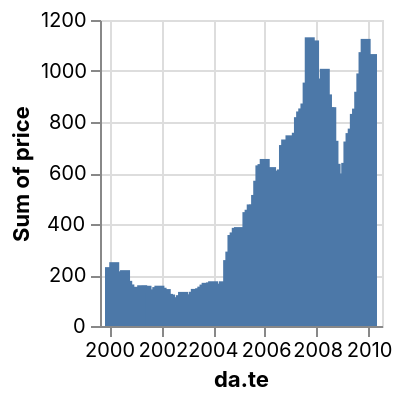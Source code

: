 {
  "$schema": "https://vega.github.io/schema/vega/v5.json",
  "autosize": {"type": "fit", "contains": "padding"},
  "background": "white",
  "padding": 5,
  "style": "cell",
  "data": [
    {"name": "interval_intervalselection_0_store"},
    {"name": "click_pointselection_0_store"},
    {
      "name": "df",
      "values": [
        {"symbol": "MSFT", "da.te": "Jan 1 2000", "price": 39.81},
        {"symbol": "MSFT", "da.te": "Feb 1 2000", "price": 36.35},
        {"symbol": "MSFT", "da.te": "Mar 1 2000", "price": 43.22},
        {"symbol": "MSFT", "da.te": "Apr 1 2000", "price": 28.37},
        {"symbol": "MSFT", "da.te": "May 1 2000", "price": 25.45},
        {"symbol": "MSFT", "da.te": "Jun 1 2000", "price": 32.54},
        {"symbol": "MSFT", "da.te": "Jul 1 2000", "price": 28.4},
        {"symbol": "MSFT", "da.te": "Aug 1 2000", "price": 28.4},
        {"symbol": "MSFT", "da.te": "Sep 1 2000", "price": 24.53},
        {"symbol": "MSFT", "da.te": "Oct 1 2000", "price": 28.02},
        {"symbol": "MSFT", "da.te": "Nov 1 2000", "price": 23.34},
        {"symbol": "MSFT", "da.te": "Dec 1 2000", "price": 17.65},
        {"symbol": "MSFT", "da.te": "Jan 1 2001", "price": 24.84},
        {"symbol": "MSFT", "da.te": "Feb 1 2001", "price": 24},
        {"symbol": "MSFT", "da.te": "Mar 1 2001", "price": 22.25},
        {"symbol": "MSFT", "da.te": "Apr 1 2001", "price": 27.56},
        {"symbol": "MSFT", "da.te": "May 1 2001", "price": 28.14},
        {"symbol": "MSFT", "da.te": "Jun 1 2001", "price": 29.7},
        {"symbol": "MSFT", "da.te": "Jul 1 2001", "price": 26.93},
        {"symbol": "MSFT", "da.te": "Aug 1 2001", "price": 23.21},
        {"symbol": "MSFT", "da.te": "Sep 1 2001", "price": 20.82},
        {"symbol": "MSFT", "da.te": "Oct 1 2001", "price": 23.65},
        {"symbol": "MSFT", "da.te": "Nov 1 2001", "price": 26.12},
        {"symbol": "MSFT", "da.te": "Dec 1 2001", "price": 26.95},
        {"symbol": "MSFT", "da.te": "Jan 1 2002", "price": 25.92},
        {"symbol": "MSFT", "da.te": "Feb 1 2002", "price": 23.73},
        {"symbol": "MSFT", "da.te": "Mar 1 2002", "price": 24.53},
        {"symbol": "MSFT", "da.te": "Apr 1 2002", "price": 21.26},
        {"symbol": "MSFT", "da.te": "May 1 2002", "price": 20.71},
        {"symbol": "MSFT", "da.te": "Jun 1 2002", "price": 22.25},
        {"symbol": "MSFT", "da.te": "Jul 1 2002", "price": 19.52},
        {"symbol": "MSFT", "da.te": "Aug 1 2002", "price": 19.97},
        {"symbol": "MSFT", "da.te": "Sep 1 2002", "price": 17.79},
        {"symbol": "MSFT", "da.te": "Oct 1 2002", "price": 21.75},
        {"symbol": "MSFT", "da.te": "Nov 1 2002", "price": 23.46},
        {"symbol": "MSFT", "da.te": "Dec 1 2002", "price": 21.03},
        {"symbol": "MSFT", "da.te": "Jan 1 2003", "price": 19.31},
        {"symbol": "MSFT", "da.te": "Feb 1 2003", "price": 19.34},
        {"symbol": "MSFT", "da.te": "Mar 1 2003", "price": 19.76},
        {"symbol": "MSFT", "da.te": "Apr 1 2003", "price": 20.87},
        {"symbol": "MSFT", "da.te": "May 1 2003", "price": 20.09},
        {"symbol": "MSFT", "da.te": "Jun 1 2003", "price": 20.93},
        {"symbol": "MSFT", "da.te": "Jul 1 2003", "price": 21.56},
        {"symbol": "MSFT", "da.te": "Aug 1 2003", "price": 21.65},
        {"symbol": "MSFT", "da.te": "Sep 1 2003", "price": 22.69},
        {"symbol": "MSFT", "da.te": "Oct 1 2003", "price": 21.45},
        {"symbol": "MSFT", "da.te": "Nov 1 2003", "price": 21.1},
        {"symbol": "MSFT", "da.te": "Dec 1 2003", "price": 22.46},
        {"symbol": "MSFT", "da.te": "Jan 1 2004", "price": 22.69},
        {"symbol": "MSFT", "da.te": "Feb 1 2004", "price": 21.77},
        {"symbol": "MSFT", "da.te": "Mar 1 2004", "price": 20.46},
        {"symbol": "MSFT", "da.te": "Apr 1 2004", "price": 21.45},
        {"symbol": "MSFT", "da.te": "May 1 2004", "price": 21.53},
        {"symbol": "MSFT", "da.te": "Jun 1 2004", "price": 23.44},
        {"symbol": "MSFT", "da.te": "Jul 1 2004", "price": 23.38},
        {"symbol": "MSFT", "da.te": "Aug 1 2004", "price": 22.47},
        {"symbol": "MSFT", "da.te": "Sep 1 2004", "price": 22.76},
        {"symbol": "MSFT", "da.te": "Oct 1 2004", "price": 23.02},
        {"symbol": "MSFT", "da.te": "Nov 1 2004", "price": 24.6},
        {"symbol": "MSFT", "da.te": "Dec 1 2004", "price": 24.52},
        {"symbol": "MSFT", "da.te": "Jan 1 2005", "price": 24.11},
        {"symbol": "MSFT", "da.te": "Feb 1 2005", "price": 23.15},
        {"symbol": "MSFT", "da.te": "Mar 1 2005", "price": 22.24},
        {"symbol": "MSFT", "da.te": "Apr 1 2005", "price": 23.28},
        {"symbol": "MSFT", "da.te": "May 1 2005", "price": 23.82},
        {"symbol": "MSFT", "da.te": "Jun 1 2005", "price": 22.93},
        {"symbol": "MSFT", "da.te": "Jul 1 2005", "price": 23.64},
        {"symbol": "MSFT", "da.te": "Aug 1 2005", "price": 25.35},
        {"symbol": "MSFT", "da.te": "Sep 1 2005", "price": 23.83},
        {"symbol": "MSFT", "da.te": "Oct 1 2005", "price": 23.8},
        {"symbol": "MSFT", "da.te": "Nov 1 2005", "price": 25.71},
        {"symbol": "MSFT", "da.te": "Dec 1 2005", "price": 24.29},
        {"symbol": "MSFT", "da.te": "Jan 1 2006", "price": 26.14},
        {"symbol": "MSFT", "da.te": "Feb 1 2006", "price": 25.04},
        {"symbol": "MSFT", "da.te": "Mar 1 2006", "price": 25.36},
        {"symbol": "MSFT", "da.te": "Apr 1 2006", "price": 22.5},
        {"symbol": "MSFT", "da.te": "May 1 2006", "price": 21.19},
        {"symbol": "MSFT", "da.te": "Jun 1 2006", "price": 21.8},
        {"symbol": "MSFT", "da.te": "Jul 1 2006", "price": 22.51},
        {"symbol": "MSFT", "da.te": "Aug 1 2006", "price": 24.13},
        {"symbol": "MSFT", "da.te": "Sep 1 2006", "price": 25.68},
        {"symbol": "MSFT", "da.te": "Oct 1 2006", "price": 26.96},
        {"symbol": "MSFT", "da.te": "Nov 1 2006", "price": 27.66},
        {"symbol": "MSFT", "da.te": "Dec 1 2006", "price": 28.13},
        {"symbol": "MSFT", "da.te": "Jan 1 2007", "price": 29.07},
        {"symbol": "MSFT", "da.te": "Feb 1 2007", "price": 26.63},
        {"symbol": "MSFT", "da.te": "Mar 1 2007", "price": 26.35},
        {"symbol": "MSFT", "da.te": "Apr 1 2007", "price": 28.3},
        {"symbol": "MSFT", "da.te": "May 1 2007", "price": 29.11},
        {"symbol": "MSFT", "da.te": "Jun 1 2007", "price": 27.95},
        {"symbol": "MSFT", "da.te": "Jul 1 2007", "price": 27.5},
        {"symbol": "MSFT", "da.te": "Aug 1 2007", "price": 27.34},
        {"symbol": "MSFT", "da.te": "Sep 1 2007", "price": 28.04},
        {"symbol": "MSFT", "da.te": "Oct 1 2007", "price": 35.03},
        {"symbol": "MSFT", "da.te": "Nov 1 2007", "price": 32.09},
        {"symbol": "MSFT", "da.te": "Dec 1 2007", "price": 34},
        {"symbol": "MSFT", "da.te": "Jan 1 2008", "price": 31.13},
        {"symbol": "MSFT", "da.te": "Feb 1 2008", "price": 26.07},
        {"symbol": "MSFT", "da.te": "Mar 1 2008", "price": 27.21},
        {"symbol": "MSFT", "da.te": "Apr 1 2008", "price": 27.34},
        {"symbol": "MSFT", "da.te": "May 1 2008", "price": 27.25},
        {"symbol": "MSFT", "da.te": "Jun 1 2008", "price": 26.47},
        {"symbol": "MSFT", "da.te": "Jul 1 2008", "price": 24.75},
        {"symbol": "MSFT", "da.te": "Aug 1 2008", "price": 26.36},
        {"symbol": "MSFT", "da.te": "Sep 1 2008", "price": 25.78},
        {"symbol": "MSFT", "da.te": "Oct 1 2008", "price": 21.57},
        {"symbol": "MSFT", "da.te": "Nov 1 2008", "price": 19.66},
        {"symbol": "MSFT", "da.te": "Dec 1 2008", "price": 18.91},
        {"symbol": "MSFT", "da.te": "Jan 1 2009", "price": 16.63},
        {"symbol": "MSFT", "da.te": "Feb 1 2009", "price": 15.81},
        {"symbol": "MSFT", "da.te": "Mar 1 2009", "price": 17.99},
        {"symbol": "MSFT", "da.te": "Apr 1 2009", "price": 19.84},
        {"symbol": "MSFT", "da.te": "May 1 2009", "price": 20.59},
        {"symbol": "MSFT", "da.te": "Jun 1 2009", "price": 23.42},
        {"symbol": "MSFT", "da.te": "Jul 1 2009", "price": 23.18},
        {"symbol": "MSFT", "da.te": "Aug 1 2009", "price": 24.43},
        {"symbol": "MSFT", "da.te": "Sep 1 2009", "price": 25.49},
        {"symbol": "MSFT", "da.te": "Oct 1 2009", "price": 27.48},
        {"symbol": "MSFT", "da.te": "Nov 1 2009", "price": 29.27},
        {"symbol": "MSFT", "da.te": "Dec 1 2009", "price": 30.34},
        {"symbol": "MSFT", "da.te": "Jan 1 2010", "price": 28.05},
        {"symbol": "MSFT", "da.te": "Feb 1 2010", "price": 28.67},
        {"symbol": "MSFT", "da.te": "Mar 1 2010", "price": 28.8},
        {"symbol": "AMZN", "da.te": "Jan 1 2000", "price": 64.56},
        {"symbol": "AMZN", "da.te": "Feb 1 2000", "price": 68.87},
        {"symbol": "AMZN", "da.te": "Mar 1 2000", "price": 67},
        {"symbol": "AMZN", "da.te": "Apr 1 2000", "price": 55.19},
        {"symbol": "AMZN", "da.te": "May 1 2000", "price": 48.31},
        {"symbol": "AMZN", "da.te": "Jun 1 2000", "price": 36.31},
        {"symbol": "AMZN", "da.te": "Jul 1 2000", "price": 30.12},
        {"symbol": "AMZN", "da.te": "Aug 1 2000", "price": 41.5},
        {"symbol": "AMZN", "da.te": "Sep 1 2000", "price": 38.44},
        {"symbol": "AMZN", "da.te": "Oct 1 2000", "price": 36.62},
        {"symbol": "AMZN", "da.te": "Nov 1 2000", "price": 24.69},
        {"symbol": "AMZN", "da.te": "Dec 1 2000", "price": 15.56},
        {"symbol": "AMZN", "da.te": "Jan 1 2001", "price": 17.31},
        {"symbol": "AMZN", "da.te": "Feb 1 2001", "price": 10.19},
        {"symbol": "AMZN", "da.te": "Mar 1 2001", "price": 10.23},
        {"symbol": "AMZN", "da.te": "Apr 1 2001", "price": 15.78},
        {"symbol": "AMZN", "da.te": "May 1 2001", "price": 16.69},
        {"symbol": "AMZN", "da.te": "Jun 1 2001", "price": 14.15},
        {"symbol": "AMZN", "da.te": "Jul 1 2001", "price": 12.49},
        {"symbol": "AMZN", "da.te": "Aug 1 2001", "price": 8.94},
        {"symbol": "AMZN", "da.te": "Sep 1 2001", "price": 5.97},
        {"symbol": "AMZN", "da.te": "Oct 1 2001", "price": 6.98},
        {"symbol": "AMZN", "da.te": "Nov 1 2001", "price": 11.32},
        {"symbol": "AMZN", "da.te": "Dec 1 2001", "price": 10.82},
        {"symbol": "AMZN", "da.te": "Jan 1 2002", "price": 14.19},
        {"symbol": "AMZN", "da.te": "Feb 1 2002", "price": 14.1},
        {"symbol": "AMZN", "da.te": "Mar 1 2002", "price": 14.3},
        {"symbol": "AMZN", "da.te": "Apr 1 2002", "price": 16.69},
        {"symbol": "AMZN", "da.te": "May 1 2002", "price": 18.23},
        {"symbol": "AMZN", "da.te": "Jun 1 2002", "price": 16.25},
        {"symbol": "AMZN", "da.te": "Jul 1 2002", "price": 14.45},
        {"symbol": "AMZN", "da.te": "Aug 1 2002", "price": 14.94},
        {"symbol": "AMZN", "da.te": "Sep 1 2002", "price": 15.93},
        {"symbol": "AMZN", "da.te": "Oct 1 2002", "price": 19.36},
        {"symbol": "AMZN", "da.te": "Nov 1 2002", "price": 23.35},
        {"symbol": "AMZN", "da.te": "Dec 1 2002", "price": 18.89},
        {"symbol": "AMZN", "da.te": "Jan 1 2003", "price": 21.85},
        {"symbol": "AMZN", "da.te": "Feb 1 2003", "price": 22.01},
        {"symbol": "AMZN", "da.te": "Mar 1 2003", "price": 26.03},
        {"symbol": "AMZN", "da.te": "Apr 1 2003", "price": 28.69},
        {"symbol": "AMZN", "da.te": "May 1 2003", "price": 35.89},
        {"symbol": "AMZN", "da.te": "Jun 1 2003", "price": 36.32},
        {"symbol": "AMZN", "da.te": "Jul 1 2003", "price": 41.64},
        {"symbol": "AMZN", "da.te": "Aug 1 2003", "price": 46.32},
        {"symbol": "AMZN", "da.te": "Sep 1 2003", "price": 48.43},
        {"symbol": "AMZN", "da.te": "Oct 1 2003", "price": 54.43},
        {"symbol": "AMZN", "da.te": "Nov 1 2003", "price": 53.97},
        {"symbol": "AMZN", "da.te": "Dec 1 2003", "price": 52.62},
        {"symbol": "AMZN", "da.te": "Jan 1 2004", "price": 50.4},
        {"symbol": "AMZN", "da.te": "Feb 1 2004", "price": 43.01},
        {"symbol": "AMZN", "da.te": "Mar 1 2004", "price": 43.28},
        {"symbol": "AMZN", "da.te": "Apr 1 2004", "price": 43.6},
        {"symbol": "AMZN", "da.te": "May 1 2004", "price": 48.5},
        {"symbol": "AMZN", "da.te": "Jun 1 2004", "price": 54.4},
        {"symbol": "AMZN", "da.te": "Jul 1 2004", "price": 38.92},
        {"symbol": "AMZN", "da.te": "Aug 1 2004", "price": 38.14},
        {"symbol": "AMZN", "da.te": "Sep 1 2004", "price": 40.86},
        {"symbol": "AMZN", "da.te": "Oct 1 2004", "price": 34.13},
        {"symbol": "AMZN", "da.te": "Nov 1 2004", "price": 39.68},
        {"symbol": "AMZN", "da.te": "Dec 1 2004", "price": 44.29},
        {"symbol": "AMZN", "da.te": "Jan 1 2005", "price": 43.22},
        {"symbol": "AMZN", "da.te": "Feb 1 2005", "price": 35.18},
        {"symbol": "AMZN", "da.te": "Mar 1 2005", "price": 34.27},
        {"symbol": "AMZN", "da.te": "Apr 1 2005", "price": 32.36},
        {"symbol": "AMZN", "da.te": "May 1 2005", "price": 35.51},
        {"symbol": "AMZN", "da.te": "Jun 1 2005", "price": 33.09},
        {"symbol": "AMZN", "da.te": "Jul 1 2005", "price": 45.15},
        {"symbol": "AMZN", "da.te": "Aug 1 2005", "price": 42.7},
        {"symbol": "AMZN", "da.te": "Sep 1 2005", "price": 45.3},
        {"symbol": "AMZN", "da.te": "Oct 1 2005", "price": 39.86},
        {"symbol": "AMZN", "da.te": "Nov 1 2005", "price": 48.46},
        {"symbol": "AMZN", "da.te": "Dec 1 2005", "price": 47.15},
        {"symbol": "AMZN", "da.te": "Jan 1 2006", "price": 44.82},
        {"symbol": "AMZN", "da.te": "Feb 1 2006", "price": 37.44},
        {"symbol": "AMZN", "da.te": "Mar 1 2006", "price": 36.53},
        {"symbol": "AMZN", "da.te": "Apr 1 2006", "price": 35.21},
        {"symbol": "AMZN", "da.te": "May 1 2006", "price": 34.61},
        {"symbol": "AMZN", "da.te": "Jun 1 2006", "price": 38.68},
        {"symbol": "AMZN", "da.te": "Jul 1 2006", "price": 26.89},
        {"symbol": "AMZN", "da.te": "Aug 1 2006", "price": 30.83},
        {"symbol": "AMZN", "da.te": "Sep 1 2006", "price": 32.12},
        {"symbol": "AMZN", "da.te": "Oct 1 2006", "price": 38.09},
        {"symbol": "AMZN", "da.te": "Nov 1 2006", "price": 40.34},
        {"symbol": "AMZN", "da.te": "Dec 1 2006", "price": 39.46},
        {"symbol": "AMZN", "da.te": "Jan 1 2007", "price": 37.67},
        {"symbol": "AMZN", "da.te": "Feb 1 2007", "price": 39.14},
        {"symbol": "AMZN", "da.te": "Mar 1 2007", "price": 39.79},
        {"symbol": "AMZN", "da.te": "Apr 1 2007", "price": 61.33},
        {"symbol": "AMZN", "da.te": "May 1 2007", "price": 69.14},
        {"symbol": "AMZN", "da.te": "Jun 1 2007", "price": 68.41},
        {"symbol": "AMZN", "da.te": "Jul 1 2007", "price": 78.54},
        {"symbol": "AMZN", "da.te": "Aug 1 2007", "price": 79.91},
        {"symbol": "AMZN", "da.te": "Sep 1 2007", "price": 93.15},
        {"symbol": "AMZN", "da.te": "Oct 1 2007", "price": 89.15},
        {"symbol": "AMZN", "da.te": "Nov 1 2007", "price": 90.56},
        {"symbol": "AMZN", "da.te": "Dec 1 2007", "price": 92.64},
        {"symbol": "AMZN", "da.te": "Jan 1 2008", "price": 77.7},
        {"symbol": "AMZN", "da.te": "Feb 1 2008", "price": 64.47},
        {"symbol": "AMZN", "da.te": "Mar 1 2008", "price": 71.3},
        {"symbol": "AMZN", "da.te": "Apr 1 2008", "price": 78.63},
        {"symbol": "AMZN", "da.te": "May 1 2008", "price": 81.62},
        {"symbol": "AMZN", "da.te": "Jun 1 2008", "price": 73.33},
        {"symbol": "AMZN", "da.te": "Jul 1 2008", "price": 76.34},
        {"symbol": "AMZN", "da.te": "Aug 1 2008", "price": 80.81},
        {"symbol": "AMZN", "da.te": "Sep 1 2008", "price": 72.76},
        {"symbol": "AMZN", "da.te": "Oct 1 2008", "price": 57.24},
        {"symbol": "AMZN", "da.te": "Nov 1 2008", "price": 42.7},
        {"symbol": "AMZN", "da.te": "Dec 1 2008", "price": 51.28},
        {"symbol": "AMZN", "da.te": "Jan 1 2009", "price": 58.82},
        {"symbol": "AMZN", "da.te": "Feb 1 2009", "price": 64.79},
        {"symbol": "AMZN", "da.te": "Mar 1 2009", "price": 73.44},
        {"symbol": "AMZN", "da.te": "Apr 1 2009", "price": 80.52},
        {"symbol": "AMZN", "da.te": "May 1 2009", "price": 77.99},
        {"symbol": "AMZN", "da.te": "Jun 1 2009", "price": 83.66},
        {"symbol": "AMZN", "da.te": "Jul 1 2009", "price": 85.76},
        {"symbol": "AMZN", "da.te": "Aug 1 2009", "price": 81.19},
        {"symbol": "AMZN", "da.te": "Sep 1 2009", "price": 93.36},
        {"symbol": "AMZN", "da.te": "Oct 1 2009", "price": 118.81},
        {"symbol": "AMZN", "da.te": "Nov 1 2009", "price": 135.91},
        {"symbol": "AMZN", "da.te": "Dec 1 2009", "price": 134.52},
        {"symbol": "AMZN", "da.te": "Jan 1 2010", "price": 125.41},
        {"symbol": "AMZN", "da.te": "Feb 1 2010", "price": 118.4},
        {"symbol": "AMZN", "da.te": "Mar 1 2010", "price": 128.82},
        {"symbol": "IBM", "da.te": "Jan 1 2000", "price": 100.52},
        {"symbol": "IBM", "da.te": "Feb 1 2000", "price": 92.11},
        {"symbol": "IBM", "da.te": "Mar 1 2000", "price": 106.11},
        {"symbol": "IBM", "da.te": "Apr 1 2000", "price": 99.95},
        {"symbol": "IBM", "da.te": "May 1 2000", "price": 96.31},
        {"symbol": "IBM", "da.te": "Jun 1 2000", "price": 98.33},
        {"symbol": "IBM", "da.te": "Jul 1 2000", "price": 100.74},
        {"symbol": "IBM", "da.te": "Aug 1 2000", "price": 118.62},
        {"symbol": "IBM", "da.te": "Sep 1 2000", "price": 101.19},
        {"symbol": "IBM", "da.te": "Oct 1 2000", "price": 88.5},
        {"symbol": "IBM", "da.te": "Nov 1 2000", "price": 84.12},
        {"symbol": "IBM", "da.te": "Dec 1 2000", "price": 76.47},
        {"symbol": "IBM", "da.te": "Jan 1 2001", "price": 100.76},
        {"symbol": "IBM", "da.te": "Feb 1 2001", "price": 89.98},
        {"symbol": "IBM", "da.te": "Mar 1 2001", "price": 86.63},
        {"symbol": "IBM", "da.te": "Apr 1 2001", "price": 103.7},
        {"symbol": "IBM", "da.te": "May 1 2001", "price": 100.82},
        {"symbol": "IBM", "da.te": "Jun 1 2001", "price": 102.35},
        {"symbol": "IBM", "da.te": "Jul 1 2001", "price": 94.87},
        {"symbol": "IBM", "da.te": "Aug 1 2001", "price": 90.25},
        {"symbol": "IBM", "da.te": "Sep 1 2001", "price": 82.82},
        {"symbol": "IBM", "da.te": "Oct 1 2001", "price": 97.58},
        {"symbol": "IBM", "da.te": "Nov 1 2001", "price": 104.5},
        {"symbol": "IBM", "da.te": "Dec 1 2001", "price": 109.36},
        {"symbol": "IBM", "da.te": "Jan 1 2002", "price": 97.54},
        {"symbol": "IBM", "da.te": "Feb 1 2002", "price": 88.82},
        {"symbol": "IBM", "da.te": "Mar 1 2002", "price": 94.15},
        {"symbol": "IBM", "da.te": "Apr 1 2002", "price": 75.82},
        {"symbol": "IBM", "da.te": "May 1 2002", "price": 72.97},
        {"symbol": "IBM", "da.te": "Jun 1 2002", "price": 65.31},
        {"symbol": "IBM", "da.te": "Jul 1 2002", "price": 63.86},
        {"symbol": "IBM", "da.te": "Aug 1 2002", "price": 68.52},
        {"symbol": "IBM", "da.te": "Sep 1 2002", "price": 53.01},
        {"symbol": "IBM", "da.te": "Oct 1 2002", "price": 71.76},
        {"symbol": "IBM", "da.te": "Nov 1 2002", "price": 79.16},
        {"symbol": "IBM", "da.te": "Dec 1 2002", "price": 70.58},
        {"symbol": "IBM", "da.te": "Jan 1 2003", "price": 71.22},
        {"symbol": "IBM", "da.te": "Feb 1 2003", "price": 71.13},
        {"symbol": "IBM", "da.te": "Mar 1 2003", "price": 71.57},
        {"symbol": "IBM", "da.te": "Apr 1 2003", "price": 77.47},
        {"symbol": "IBM", "da.te": "May 1 2003", "price": 80.48},
        {"symbol": "IBM", "da.te": "Jun 1 2003", "price": 75.42},
        {"symbol": "IBM", "da.te": "Jul 1 2003", "price": 74.28},
        {"symbol": "IBM", "da.te": "Aug 1 2003", "price": 75.12},
        {"symbol": "IBM", "da.te": "Sep 1 2003", "price": 80.91},
        {"symbol": "IBM", "da.te": "Oct 1 2003", "price": 81.96},
        {"symbol": "IBM", "da.te": "Nov 1 2003", "price": 83.08},
        {"symbol": "IBM", "da.te": "Dec 1 2003", "price": 85.05},
        {"symbol": "IBM", "da.te": "Jan 1 2004", "price": 91.06},
        {"symbol": "IBM", "da.te": "Feb 1 2004", "price": 88.7},
        {"symbol": "IBM", "da.te": "Mar 1 2004", "price": 84.41},
        {"symbol": "IBM", "da.te": "Apr 1 2004", "price": 81.04},
        {"symbol": "IBM", "da.te": "May 1 2004", "price": 81.59},
        {"symbol": "IBM", "da.te": "Jun 1 2004", "price": 81.19},
        {"symbol": "IBM", "da.te": "Jul 1 2004", "price": 80.19},
        {"symbol": "IBM", "da.te": "Aug 1 2004", "price": 78.17},
        {"symbol": "IBM", "da.te": "Sep 1 2004", "price": 79.13},
        {"symbol": "IBM", "da.te": "Oct 1 2004", "price": 82.84},
        {"symbol": "IBM", "da.te": "Nov 1 2004", "price": 87.15},
        {"symbol": "IBM", "da.te": "Dec 1 2004", "price": 91.16},
        {"symbol": "IBM", "da.te": "Jan 1 2005", "price": 86.39},
        {"symbol": "IBM", "da.te": "Feb 1 2005", "price": 85.78},
        {"symbol": "IBM", "da.te": "Mar 1 2005", "price": 84.66},
        {"symbol": "IBM", "da.te": "Apr 1 2005", "price": 70.77},
        {"symbol": "IBM", "da.te": "May 1 2005", "price": 70.18},
        {"symbol": "IBM", "da.te": "Jun 1 2005", "price": 68.93},
        {"symbol": "IBM", "da.te": "Jul 1 2005", "price": 77.53},
        {"symbol": "IBM", "da.te": "Aug 1 2005", "price": 75.07},
        {"symbol": "IBM", "da.te": "Sep 1 2005", "price": 74.7},
        {"symbol": "IBM", "da.te": "Oct 1 2005", "price": 76.25},
        {"symbol": "IBM", "da.te": "Nov 1 2005", "price": 82.98},
        {"symbol": "IBM", "da.te": "Dec 1 2005", "price": 76.73},
        {"symbol": "IBM", "da.te": "Jan 1 2006", "price": 75.89},
        {"symbol": "IBM", "da.te": "Feb 1 2006", "price": 75.09},
        {"symbol": "IBM", "da.te": "Mar 1 2006", "price": 77.17},
        {"symbol": "IBM", "da.te": "Apr 1 2006", "price": 77.05},
        {"symbol": "IBM", "da.te": "May 1 2006", "price": 75.04},
        {"symbol": "IBM", "da.te": "Jun 1 2006", "price": 72.15},
        {"symbol": "IBM", "da.te": "Jul 1 2006", "price": 72.7},
        {"symbol": "IBM", "da.te": "Aug 1 2006", "price": 76.35},
        {"symbol": "IBM", "da.te": "Sep 1 2006", "price": 77.26},
        {"symbol": "IBM", "da.te": "Oct 1 2006", "price": 87.06},
        {"symbol": "IBM", "da.te": "Nov 1 2006", "price": 86.95},
        {"symbol": "IBM", "da.te": "Dec 1 2006", "price": 91.9},
        {"symbol": "IBM", "da.te": "Jan 1 2007", "price": 93.79},
        {"symbol": "IBM", "da.te": "Feb 1 2007", "price": 88.18},
        {"symbol": "IBM", "da.te": "Mar 1 2007", "price": 89.44},
        {"symbol": "IBM", "da.te": "Apr 1 2007", "price": 96.98},
        {"symbol": "IBM", "da.te": "May 1 2007", "price": 101.54},
        {"symbol": "IBM", "da.te": "Jun 1 2007", "price": 100.25},
        {"symbol": "IBM", "da.te": "Jul 1 2007", "price": 105.4},
        {"symbol": "IBM", "da.te": "Aug 1 2007", "price": 111.54},
        {"symbol": "IBM", "da.te": "Sep 1 2007", "price": 112.6},
        {"symbol": "IBM", "da.te": "Oct 1 2007", "price": 111},
        {"symbol": "IBM", "da.te": "Nov 1 2007", "price": 100.9},
        {"symbol": "IBM", "da.te": "Dec 1 2007", "price": 103.7},
        {"symbol": "IBM", "da.te": "Jan 1 2008", "price": 102.75},
        {"symbol": "IBM", "da.te": "Feb 1 2008", "price": 109.64},
        {"symbol": "IBM", "da.te": "Mar 1 2008", "price": 110.87},
        {"symbol": "IBM", "da.te": "Apr 1 2008", "price": 116.23},
        {"symbol": "IBM", "da.te": "May 1 2008", "price": 125.14},
        {"symbol": "IBM", "da.te": "Jun 1 2008", "price": 114.6},
        {"symbol": "IBM", "da.te": "Jul 1 2008", "price": 123.74},
        {"symbol": "IBM", "da.te": "Aug 1 2008", "price": 118.16},
        {"symbol": "IBM", "da.te": "Sep 1 2008", "price": 113.53},
        {"symbol": "IBM", "da.te": "Oct 1 2008", "price": 90.24},
        {"symbol": "IBM", "da.te": "Nov 1 2008", "price": 79.65},
        {"symbol": "IBM", "da.te": "Dec 1 2008", "price": 82.15},
        {"symbol": "IBM", "da.te": "Jan 1 2009", "price": 89.46},
        {"symbol": "IBM", "da.te": "Feb 1 2009", "price": 90.32},
        {"symbol": "IBM", "da.te": "Mar 1 2009", "price": 95.09},
        {"symbol": "IBM", "da.te": "Apr 1 2009", "price": 101.29},
        {"symbol": "IBM", "da.te": "May 1 2009", "price": 104.85},
        {"symbol": "IBM", "da.te": "Jun 1 2009", "price": 103.01},
        {"symbol": "IBM", "da.te": "Jul 1 2009", "price": 116.34},
        {"symbol": "IBM", "da.te": "Aug 1 2009", "price": 117},
        {"symbol": "IBM", "da.te": "Sep 1 2009", "price": 118.55},
        {"symbol": "IBM", "da.te": "Oct 1 2009", "price": 119.54},
        {"symbol": "IBM", "da.te": "Nov 1 2009", "price": 125.79},
        {"symbol": "IBM", "da.te": "Dec 1 2009", "price": 130.32},
        {"symbol": "IBM", "da.te": "Jan 1 2010", "price": 121.85},
        {"symbol": "IBM", "da.te": "Feb 1 2010", "price": 127.16},
        {"symbol": "IBM", "da.te": "Mar 1 2010", "price": 125.55},
        {"symbol": "GOOG", "da.te": "Aug 1 2004", "price": 102.37},
        {"symbol": "GOOG", "da.te": "Sep 1 2004", "price": 129.6},
        {"symbol": "GOOG", "da.te": "Oct 1 2004", "price": 190.64},
        {"symbol": "GOOG", "da.te": "Nov 1 2004", "price": 181.98},
        {"symbol": "GOOG", "da.te": "Dec 1 2004", "price": 192.79},
        {"symbol": "GOOG", "da.te": "Jan 1 2005", "price": 195.62},
        {"symbol": "GOOG", "da.te": "Feb 1 2005", "price": 187.99},
        {"symbol": "GOOG", "da.te": "Mar 1 2005", "price": 180.51},
        {"symbol": "GOOG", "da.te": "Apr 1 2005", "price": 220},
        {"symbol": "GOOG", "da.te": "May 1 2005", "price": 277.27},
        {"symbol": "GOOG", "da.te": "Jun 1 2005", "price": 294.15},
        {"symbol": "GOOG", "da.te": "Jul 1 2005", "price": 287.76},
        {"symbol": "GOOG", "da.te": "Aug 1 2005", "price": 286},
        {"symbol": "GOOG", "da.te": "Sep 1 2005", "price": 316.46},
        {"symbol": "GOOG", "da.te": "Oct 1 2005", "price": 372.14},
        {"symbol": "GOOG", "da.te": "Nov 1 2005", "price": 404.91},
        {"symbol": "GOOG", "da.te": "Dec 1 2005", "price": 414.86},
        {"symbol": "GOOG", "da.te": "Jan 1 2006", "price": 432.66},
        {"symbol": "GOOG", "da.te": "Feb 1 2006", "price": 362.62},
        {"symbol": "GOOG", "da.te": "Mar 1 2006", "price": 390},
        {"symbol": "GOOG", "da.te": "Apr 1 2006", "price": 417.94},
        {"symbol": "GOOG", "da.te": "May 1 2006", "price": 371.82},
        {"symbol": "GOOG", "da.te": "Jun 1 2006", "price": 419.33},
        {"symbol": "GOOG", "da.te": "Jul 1 2006", "price": 386.6},
        {"symbol": "GOOG", "da.te": "Aug 1 2006", "price": 378.53},
        {"symbol": "GOOG", "da.te": "Sep 1 2006", "price": 401.9},
        {"symbol": "GOOG", "da.te": "Oct 1 2006", "price": 476.39},
        {"symbol": "GOOG", "da.te": "Nov 1 2006", "price": 484.81},
        {"symbol": "GOOG", "da.te": "Dec 1 2006", "price": 460.48},
        {"symbol": "GOOG", "da.te": "Jan 1 2007", "price": 501.5},
        {"symbol": "GOOG", "da.te": "Feb 1 2007", "price": 449.45},
        {"symbol": "GOOG", "da.te": "Mar 1 2007", "price": 458.16},
        {"symbol": "GOOG", "da.te": "Apr 1 2007", "price": 471.38},
        {"symbol": "GOOG", "da.te": "May 1 2007", "price": 497.91},
        {"symbol": "GOOG", "da.te": "Jun 1 2007", "price": 522.7},
        {"symbol": "GOOG", "da.te": "Jul 1 2007", "price": 510},
        {"symbol": "GOOG", "da.te": "Aug 1 2007", "price": 515.25},
        {"symbol": "GOOG", "da.te": "Sep 1 2007", "price": 567.27},
        {"symbol": "GOOG", "da.te": "Oct 1 2007", "price": 707},
        {"symbol": "GOOG", "da.te": "Nov 1 2007", "price": 693},
        {"symbol": "GOOG", "da.te": "Dec 1 2007", "price": 691.48},
        {"symbol": "GOOG", "da.te": "Jan 1 2008", "price": 564.3},
        {"symbol": "GOOG", "da.te": "Feb 1 2008", "price": 471.18},
        {"symbol": "GOOG", "da.te": "Mar 1 2008", "price": 440.47},
        {"symbol": "GOOG", "da.te": "Apr 1 2008", "price": 574.29},
        {"symbol": "GOOG", "da.te": "May 1 2008", "price": 585.8},
        {"symbol": "GOOG", "da.te": "Jun 1 2008", "price": 526.42},
        {"symbol": "GOOG", "da.te": "Jul 1 2008", "price": 473.75},
        {"symbol": "GOOG", "da.te": "Aug 1 2008", "price": 463.29},
        {"symbol": "GOOG", "da.te": "Sep 1 2008", "price": 400.52},
        {"symbol": "GOOG", "da.te": "Oct 1 2008", "price": 359.36},
        {"symbol": "GOOG", "da.te": "Nov 1 2008", "price": 292.96},
        {"symbol": "GOOG", "da.te": "Dec 1 2008", "price": 307.65},
        {"symbol": "GOOG", "da.te": "Jan 1 2009", "price": 338.53},
        {"symbol": "GOOG", "da.te": "Feb 1 2009", "price": 337.99},
        {"symbol": "GOOG", "da.te": "Mar 1 2009", "price": 348.06},
        {"symbol": "GOOG", "da.te": "Apr 1 2009", "price": 395.97},
        {"symbol": "GOOG", "da.te": "May 1 2009", "price": 417.23},
        {"symbol": "GOOG", "da.te": "Jun 1 2009", "price": 421.59},
        {"symbol": "GOOG", "da.te": "Jul 1 2009", "price": 443.05},
        {"symbol": "GOOG", "da.te": "Aug 1 2009", "price": 461.67},
        {"symbol": "GOOG", "da.te": "Sep 1 2009", "price": 495.85},
        {"symbol": "GOOG", "da.te": "Oct 1 2009", "price": 536.12},
        {"symbol": "GOOG", "da.te": "Nov 1 2009", "price": 583},
        {"symbol": "GOOG", "da.te": "Dec 1 2009", "price": 619.98},
        {"symbol": "GOOG", "da.te": "Jan 1 2010", "price": 529.94},
        {"symbol": "GOOG", "da.te": "Feb 1 2010", "price": 526.8},
        {"symbol": "GOOG", "da.te": "Mar 1 2010", "price": 560.19},
        {"symbol": "AAPL", "da.te": "Jan 1 2000", "price": 25.94},
        {"symbol": "AAPL", "da.te": "Feb 1 2000", "price": 28.66},
        {"symbol": "AAPL", "da.te": "Mar 1 2000", "price": 33.95},
        {"symbol": "AAPL", "da.te": "Apr 1 2000", "price": 31.01},
        {"symbol": "AAPL", "da.te": "May 1 2000", "price": 21},
        {"symbol": "AAPL", "da.te": "Jun 1 2000", "price": 26.19},
        {"symbol": "AAPL", "da.te": "Jul 1 2000", "price": 25.41},
        {"symbol": "AAPL", "da.te": "Aug 1 2000", "price": 30.47},
        {"symbol": "AAPL", "da.te": "Sep 1 2000", "price": 12.88},
        {"symbol": "AAPL", "da.te": "Oct 1 2000", "price": 9.78},
        {"symbol": "AAPL", "da.te": "Nov 1 2000", "price": 8.25},
        {"symbol": "AAPL", "da.te": "Dec 1 2000", "price": 7.44},
        {"symbol": "AAPL", "da.te": "Jan 1 2001", "price": 10.81},
        {"symbol": "AAPL", "da.te": "Feb 1 2001", "price": 9.12},
        {"symbol": "AAPL", "da.te": "Mar 1 2001", "price": 11.03},
        {"symbol": "AAPL", "da.te": "Apr 1 2001", "price": 12.74},
        {"symbol": "AAPL", "da.te": "May 1 2001", "price": 9.98},
        {"symbol": "AAPL", "da.te": "Jun 1 2001", "price": 11.62},
        {"symbol": "AAPL", "da.te": "Jul 1 2001", "price": 9.4},
        {"symbol": "AAPL", "da.te": "Aug 1 2001", "price": 9.27},
        {"symbol": "AAPL", "da.te": "Sep 1 2001", "price": 7.76},
        {"symbol": "AAPL", "da.te": "Oct 1 2001", "price": 8.78},
        {"symbol": "AAPL", "da.te": "Nov 1 2001", "price": 10.65},
        {"symbol": "AAPL", "da.te": "Dec 1 2001", "price": 10.95},
        {"symbol": "AAPL", "da.te": "Jan 1 2002", "price": 12.36},
        {"symbol": "AAPL", "da.te": "Feb 1 2002", "price": 10.85},
        {"symbol": "AAPL", "da.te": "Mar 1 2002", "price": 11.84},
        {"symbol": "AAPL", "da.te": "Apr 1 2002", "price": 12.14},
        {"symbol": "AAPL", "da.te": "May 1 2002", "price": 11.65},
        {"symbol": "AAPL", "da.te": "Jun 1 2002", "price": 8.86},
        {"symbol": "AAPL", "da.te": "Jul 1 2002", "price": 7.63},
        {"symbol": "AAPL", "da.te": "Aug 1 2002", "price": 7.38},
        {"symbol": "AAPL", "da.te": "Sep 1 2002", "price": 7.25},
        {"symbol": "AAPL", "da.te": "Oct 1 2002", "price": 8.03},
        {"symbol": "AAPL", "da.te": "Nov 1 2002", "price": 7.75},
        {"symbol": "AAPL", "da.te": "Dec 1 2002", "price": 7.16},
        {"symbol": "AAPL", "da.te": "Jan 1 2003", "price": 7.18},
        {"symbol": "AAPL", "da.te": "Feb 1 2003", "price": 7.51},
        {"symbol": "AAPL", "da.te": "Mar 1 2003", "price": 7.07},
        {"symbol": "AAPL", "da.te": "Apr 1 2003", "price": 7.11},
        {"symbol": "AAPL", "da.te": "May 1 2003", "price": 8.98},
        {"symbol": "AAPL", "da.te": "Jun 1 2003", "price": 9.53},
        {"symbol": "AAPL", "da.te": "Jul 1 2003", "price": 10.54},
        {"symbol": "AAPL", "da.te": "Aug 1 2003", "price": 11.31},
        {"symbol": "AAPL", "da.te": "Sep 1 2003", "price": 10.36},
        {"symbol": "AAPL", "da.te": "Oct 1 2003", "price": 11.44},
        {"symbol": "AAPL", "da.te": "Nov 1 2003", "price": 10.45},
        {"symbol": "AAPL", "da.te": "Dec 1 2003", "price": 10.69},
        {"symbol": "AAPL", "da.te": "Jan 1 2004", "price": 11.28},
        {"symbol": "AAPL", "da.te": "Feb 1 2004", "price": 11.96},
        {"symbol": "AAPL", "da.te": "Mar 1 2004", "price": 13.52},
        {"symbol": "AAPL", "da.te": "Apr 1 2004", "price": 12.89},
        {"symbol": "AAPL", "da.te": "May 1 2004", "price": 14.03},
        {"symbol": "AAPL", "da.te": "Jun 1 2004", "price": 16.27},
        {"symbol": "AAPL", "da.te": "Jul 1 2004", "price": 16.17},
        {"symbol": "AAPL", "da.te": "Aug 1 2004", "price": 17.25},
        {"symbol": "AAPL", "da.te": "Sep 1 2004", "price": 19.38},
        {"symbol": "AAPL", "da.te": "Oct 1 2004", "price": 26.2},
        {"symbol": "AAPL", "da.te": "Nov 1 2004", "price": 33.53},
        {"symbol": "AAPL", "da.te": "Dec 1 2004", "price": 32.2},
        {"symbol": "AAPL", "da.te": "Jan 1 2005", "price": 38.45},
        {"symbol": "AAPL", "da.te": "Feb 1 2005", "price": 44.86},
        {"symbol": "AAPL", "da.te": "Mar 1 2005", "price": 41.67},
        {"symbol": "AAPL", "da.te": "Apr 1 2005", "price": 36.06},
        {"symbol": "AAPL", "da.te": "May 1 2005", "price": 39.76},
        {"symbol": "AAPL", "da.te": "Jun 1 2005", "price": 36.81},
        {"symbol": "AAPL", "da.te": "Jul 1 2005", "price": 42.65},
        {"symbol": "AAPL", "da.te": "Aug 1 2005", "price": 46.89},
        {"symbol": "AAPL", "da.te": "Sep 1 2005", "price": 53.61},
        {"symbol": "AAPL", "da.te": "Oct 1 2005", "price": 57.59},
        {"symbol": "AAPL", "da.te": "Nov 1 2005", "price": 67.82},
        {"symbol": "AAPL", "da.te": "Dec 1 2005", "price": 71.89},
        {"symbol": "AAPL", "da.te": "Jan 1 2006", "price": 75.51},
        {"symbol": "AAPL", "da.te": "Feb 1 2006", "price": 68.49},
        {"symbol": "AAPL", "da.te": "Mar 1 2006", "price": 62.72},
        {"symbol": "AAPL", "da.te": "Apr 1 2006", "price": 70.39},
        {"symbol": "AAPL", "da.te": "May 1 2006", "price": 59.77},
        {"symbol": "AAPL", "da.te": "Jun 1 2006", "price": 57.27},
        {"symbol": "AAPL", "da.te": "Jul 1 2006", "price": 67.96},
        {"symbol": "AAPL", "da.te": "Aug 1 2006", "price": 67.85},
        {"symbol": "AAPL", "da.te": "Sep 1 2006", "price": 76.98},
        {"symbol": "AAPL", "da.te": "Oct 1 2006", "price": 81.08},
        {"symbol": "AAPL", "da.te": "Nov 1 2006", "price": 91.66},
        {"symbol": "AAPL", "da.te": "Dec 1 2006", "price": 84.84},
        {"symbol": "AAPL", "da.te": "Jan 1 2007", "price": 85.73},
        {"symbol": "AAPL", "da.te": "Feb 1 2007", "price": 84.61},
        {"symbol": "AAPL", "da.te": "Mar 1 2007", "price": 92.91},
        {"symbol": "AAPL", "da.te": "Apr 1 2007", "price": 99.8},
        {"symbol": "AAPL", "da.te": "May 1 2007", "price": 121.19},
        {"symbol": "AAPL", "da.te": "Jun 1 2007", "price": 122.04},
        {"symbol": "AAPL", "da.te": "Jul 1 2007", "price": 131.76},
        {"symbol": "AAPL", "da.te": "Aug 1 2007", "price": 138.48},
        {"symbol": "AAPL", "da.te": "Sep 1 2007", "price": 153.47},
        {"symbol": "AAPL", "da.te": "Oct 1 2007", "price": 189.95},
        {"symbol": "AAPL", "da.te": "Nov 1 2007", "price": 182.22},
        {"symbol": "AAPL", "da.te": "Dec 1 2007", "price": 198.08},
        {"symbol": "AAPL", "da.te": "Jan 1 2008", "price": 135.36},
        {"symbol": "AAPL", "da.te": "Feb 1 2008", "price": 125.02},
        {"symbol": "AAPL", "da.te": "Mar 1 2008", "price": 143.5},
        {"symbol": "AAPL", "da.te": "Apr 1 2008", "price": 173.95},
        {"symbol": "AAPL", "da.te": "May 1 2008", "price": 188.75},
        {"symbol": "AAPL", "da.te": "Jun 1 2008", "price": 167.44},
        {"symbol": "AAPL", "da.te": "Jul 1 2008", "price": 158.95},
        {"symbol": "AAPL", "da.te": "Aug 1 2008", "price": 169.53},
        {"symbol": "AAPL", "da.te": "Sep 1 2008", "price": 113.66},
        {"symbol": "AAPL", "da.te": "Oct 1 2008", "price": 107.59},
        {"symbol": "AAPL", "da.te": "Nov 1 2008", "price": 92.67},
        {"symbol": "AAPL", "da.te": "Dec 1 2008", "price": 85.35},
        {"symbol": "AAPL", "da.te": "Jan 1 2009", "price": 90.13},
        {"symbol": "AAPL", "da.te": "Feb 1 2009", "price": 89.31},
        {"symbol": "AAPL", "da.te": "Mar 1 2009", "price": 105.12},
        {"symbol": "AAPL", "da.te": "Apr 1 2009", "price": 125.83},
        {"symbol": "AAPL", "da.te": "May 1 2009", "price": 135.81},
        {"symbol": "AAPL", "da.te": "Jun 1 2009", "price": 142.43},
        {"symbol": "AAPL", "da.te": "Jul 1 2009", "price": 163.39},
        {"symbol": "AAPL", "da.te": "Aug 1 2009", "price": 168.21},
        {"symbol": "AAPL", "da.te": "Sep 1 2009", "price": 185.35},
        {"symbol": "AAPL", "da.te": "Oct 1 2009", "price": 188.5},
        {"symbol": "AAPL", "da.te": "Nov 1 2009", "price": 199.91},
        {"symbol": "AAPL", "da.te": "Dec 1 2009", "price": 210.73},
        {"symbol": "AAPL", "da.te": "Jan 1 2010", "price": 192.06},
        {"symbol": "AAPL", "da.te": "Feb 1 2010", "price": 204.62},
        {"symbol": "AAPL", "da.te": "Mar 1 2010", "price": 223.02}
      ]
    },
    {
      "name": "data_0",
      "source": "df",
      "transform": [
        {"type": "formula", "expr": "toDate(datum[\"da.te\"])", "as": "da.te"},
        {"type": "formula", "expr": "toDate(datum[\"da.te\"])", "as": "da.te"},
        {"type": "filter", "expr": "isValid(datum[\"da.te\"])"},
        {
          "type": "aggregate",
          "groupby": ["da\\.te"],
          "ops": ["sum"],
          "fields": ["price"],
          "as": ["sum_price"]
        },
        {
          "type": "filter",
          "expr": "(isDate(datum[\"da.te\"]) || (isValid(datum[\"da.te\"]) && isFinite(+datum[\"da.te\"]))) && isValid(datum[\"sum_price\"]) && isFinite(+datum[\"sum_price\"])"
        }
      ]
    }
  ],
  "signals": [
    {
      "name": "width",
      "init": "isFinite(containerSize()[0]) ? containerSize()[0] : 200",
      "on": [
        {
          "update": "isFinite(containerSize()[0]) ? containerSize()[0] : 200",
          "events": "window:resize"
        }
      ]
    },
    {
      "name": "height",
      "init": "isFinite(containerSize()[1]) ? containerSize()[1] : 200",
      "on": [
        {
          "update": "isFinite(containerSize()[1]) ? containerSize()[1] : 200",
          "events": "window:resize"
        }
      ]
    },
    {
      "name": "unit",
      "value": {},
      "on": [
        {"events": "pointermove", "update": "isTuple(group()) ? group() : unit"}
      ]
    },
    {
      "name": "interval_intervalselection_0",
      "update": "vlSelectionResolve(\"interval_intervalselection_0_store\", \"union\")"
    },
    {
      "name": "click_pointselection_0",
      "update": "vlSelectionResolve(\"click_pointselection_0_store\", \"union\", true, true)"
    },
    {
      "name": "interval_intervalselection_0_x",
      "value": [],
      "on": [
        {
          "events": {
            "source": "scope",
            "type": "pointerdown",
            "filter": [
              "!event.item || event.item.mark.name !== \"interval_intervalselection_0_brush\""
            ]
          },
          "update": "[x(unit), x(unit)]"
        },
        {
          "events": {
            "source": "window",
            "type": "pointermove",
            "consume": true,
            "between": [
              {
                "source": "scope",
                "type": "pointerdown",
                "filter": [
                  "!event.item || event.item.mark.name !== \"interval_intervalselection_0_brush\""
                ]
              },
              {"source": "window", "type": "pointerup"}
            ]
          },
          "update": "[interval_intervalselection_0_x[0], clamp(x(unit), 0, width)]"
        },
        {
          "events": {"signal": "interval_intervalselection_0_scale_trigger"},
          "update": "[scale(\"x\", interval_intervalselection_0_da__te[0]), scale(\"x\", interval_intervalselection_0_da__te[1])]"
        },
        {
          "events": [{"source": "view", "type": "dblclick"}],
          "update": "[0, 0]"
        },
        {
          "events": {"signal": "interval_intervalselection_0_translate_delta"},
          "update": "clampRange(panLinear(interval_intervalselection_0_translate_anchor.extent_x, interval_intervalselection_0_translate_delta.x / span(interval_intervalselection_0_translate_anchor.extent_x)), 0, width)"
        }
      ]
    },
    {
      "name": "interval_intervalselection_0_da__te",
      "on": [
        {
          "events": {"signal": "interval_intervalselection_0_x"},
          "update": "interval_intervalselection_0_x[0] === interval_intervalselection_0_x[1] ? null : invert(\"x\", interval_intervalselection_0_x)"
        }
      ]
    },
    {
      "name": "interval_intervalselection_0_scale_trigger",
      "value": {},
      "on": [
        {
          "events": [{"scale": "x"}],
          "update": "(!isArray(interval_intervalselection_0_da__te) || (+invert(\"x\", interval_intervalselection_0_x)[0] === +interval_intervalselection_0_da__te[0] && +invert(\"x\", interval_intervalselection_0_x)[1] === +interval_intervalselection_0_da__te[1])) ? interval_intervalselection_0_scale_trigger : {}"
        }
      ]
    },
    {
      "name": "interval_intervalselection_0_tuple",
      "on": [
        {
          "events": [{"signal": "interval_intervalselection_0_da__te"}],
          "update": "interval_intervalselection_0_da__te ? {unit: \"layer_0_layer_0_layer_0\", fields: interval_intervalselection_0_tuple_fields, values: [interval_intervalselection_0_da__te]} : null"
        }
      ]
    },
    {
      "name": "interval_intervalselection_0_tuple_fields",
      "value": [{"field": "da\\.te", "channel": "x", "type": "R"}]
    },
    {
      "name": "interval_intervalselection_0_translate_anchor",
      "value": {},
      "on": [
        {
          "events": [
            {
              "source": "scope",
              "type": "pointerdown",
              "markname": "interval_intervalselection_0_brush"
            }
          ],
          "update": "{x: x(unit), y: y(unit), extent_x: slice(interval_intervalselection_0_x)}"
        }
      ]
    },
    {
      "name": "interval_intervalselection_0_translate_delta",
      "value": {},
      "on": [
        {
          "events": [
            {
              "source": "window",
              "type": "pointermove",
              "consume": true,
              "between": [
                {
                  "source": "scope",
                  "type": "pointerdown",
                  "markname": "interval_intervalselection_0_brush"
                },
                {"source": "window", "type": "pointerup"}
              ]
            }
          ],
          "update": "{x: interval_intervalselection_0_translate_anchor.x - x(unit), y: interval_intervalselection_0_translate_anchor.y - y(unit)}"
        }
      ]
    },
    {
      "name": "interval_intervalselection_0_modify",
      "on": [
        {
          "events": {"signal": "interval_intervalselection_0_tuple"},
          "update": "modify(\"interval_intervalselection_0_store\", interval_intervalselection_0_tuple, true)"
        }
      ]
    },
    {
      "name": "click_pointselection_0_tuple",
      "on": [
        {
          "events": [{"source": "scope", "type": "click"}],
          "update": "datum && item().mark.marktype !== 'group' && indexof(item().mark.role, 'legend') < 0 && indexof(item().mark.name, 'interval_intervalselection_0_brush') < 0 ? {unit: \"layer_0_layer_0_layer_0\", fields: click_pointselection_0_tuple_fields, values: [(item().isVoronoi ? datum.datum : datum)[\"da\\\\.te\"]]} : null",
          "force": true
        },
        {"events": [{"source": "view", "type": "dblclick"}], "update": "null"}
      ]
    },
    {
      "name": "click_pointselection_0_tuple_fields",
      "value": [{"field": "da\\.te", "channel": "x", "type": "E"}]
    },
    {
      "name": "click_pointselection_0_toggle",
      "value": false,
      "on": [
        {
          "events": [{"source": "scope", "type": "click"}],
          "update": "event.shiftKey"
        },
        {"events": [{"source": "view", "type": "dblclick"}], "update": "false"}
      ]
    },
    {
      "name": "click_pointselection_0_modify",
      "on": [
        {
          "events": {"signal": "click_pointselection_0_tuple"},
          "update": "modify(\"click_pointselection_0_store\", click_pointselection_0_toggle ? null : click_pointselection_0_tuple, click_pointselection_0_toggle ? null : true, click_pointselection_0_toggle ? click_pointselection_0_tuple : null)"
        }
      ]
    },
    {
      "name": "cursor",
      "value": "default",
      "on": [
        {
          "events": "mousemove",
          "update": "if(isDefined((group()).bounds), if(item().mark.marktype != 'group', 'default', 'crosshair'), 'default')"
        }
      ]
    }
  ],
  "marks": [
    {
      "name": "interval_intervalselection_0_brush_bg",
      "type": "rect",
      "clip": true,
      "encode": {
        "enter": {"fill": {"value": "#669EFF"}, "fillOpacity": {"value": 0.07}},
        "update": {
          "x": [
            {
              "test": "data(\"interval_intervalselection_0_store\").length && data(\"interval_intervalselection_0_store\")[0].unit === \"layer_0_layer_0_layer_0\"",
              "signal": "interval_intervalselection_0_x[0]"
            },
            {"value": 0}
          ],
          "y": [
            {
              "test": "data(\"interval_intervalselection_0_store\").length && data(\"interval_intervalselection_0_store\")[0].unit === \"layer_0_layer_0_layer_0\"",
              "value": 0
            },
            {"value": 0}
          ],
          "x2": [
            {
              "test": "data(\"interval_intervalselection_0_store\").length && data(\"interval_intervalselection_0_store\")[0].unit === \"layer_0_layer_0_layer_0\"",
              "signal": "interval_intervalselection_0_x[1]"
            },
            {"value": 0}
          ],
          "y2": [
            {
              "test": "data(\"interval_intervalselection_0_store\").length && data(\"interval_intervalselection_0_store\")[0].unit === \"layer_0_layer_0_layer_0\"",
              "field": {"group": "height"}
            },
            {"value": 0}
          ]
        }
      }
    },
    {
      "name": "layer_0_layer_0_layer_0_marks",
      "type": "rect",
      "clip": true,
      "style": ["bar"],
      "interactive": true,
      "from": {"data": "data_0"},
      "encode": {
        "update": {
          "cursor": {"value": "pointer"},
          "fill": {"value": "#4C78A8"},
          "opacity": [
            {
              "test": "!((!length(data(\"interval_intervalselection_0_store\")) || vlSelectionTest(\"interval_intervalselection_0_store\", datum)) && (!length(data(\"click_pointselection_0_store\")) || vlSelectionTest(\"click_pointselection_0_store\", datum)))",
              "value": 0.3
            },
            {"value": 1}
          ],
          "tooltip": {
            "signal": "{\"da.te\": timeFormat(datum[\"da.te\"], '%b %d, %Y %H:%M:%S'), \"Sum of price\": datum[\"sum_price\"]}"
          },
          "ariaRoleDescription": {"value": "bar"},
          "description": {
            "signal": "\"da.te: \" + (timeFormat(datum[\"da.te\"], '%b %d, %Y %H:%M:%S')) + \"; Sum of price: \" + (datum[\"sum_price\"])"
          },
          "xc": {"scale": "x", "field": "da\\.te"},
          "width": {"value": 5},
          "y": {"scale": "y", "field": "sum_price"},
          "y2": {"scale": "y", "value": 0}
        }
      }
    },
    {
      "name": "interval_intervalselection_0_brush",
      "type": "rect",
      "clip": true,
      "encode": {
        "enter": {"fill": {"value": "transparent"}},
        "update": {
          "x": [
            {
              "test": "data(\"interval_intervalselection_0_store\").length && data(\"interval_intervalselection_0_store\")[0].unit === \"layer_0_layer_0_layer_0\"",
              "signal": "interval_intervalselection_0_x[0]"
            },
            {"value": 0}
          ],
          "y": [
            {
              "test": "data(\"interval_intervalselection_0_store\").length && data(\"interval_intervalselection_0_store\")[0].unit === \"layer_0_layer_0_layer_0\"",
              "value": 0
            },
            {"value": 0}
          ],
          "x2": [
            {
              "test": "data(\"interval_intervalselection_0_store\").length && data(\"interval_intervalselection_0_store\")[0].unit === \"layer_0_layer_0_layer_0\"",
              "signal": "interval_intervalselection_0_x[1]"
            },
            {"value": 0}
          ],
          "y2": [
            {
              "test": "data(\"interval_intervalselection_0_store\").length && data(\"interval_intervalselection_0_store\")[0].unit === \"layer_0_layer_0_layer_0\"",
              "field": {"group": "height"}
            },
            {"value": 0}
          ],
          "stroke": [
            {
              "test": "interval_intervalselection_0_x[0] !== interval_intervalselection_0_x[1]",
              "value": "#669EFF"
            },
            {"value": null}
          ],
          "strokeOpacity": [
            {
              "test": "interval_intervalselection_0_x[0] !== interval_intervalselection_0_x[1]",
              "value": 0.4
            }
          ]
        }
      }
    }
  ],
  "scales": [
    {
      "name": "x",
      "type": "time",
      "domain": {"data": "data_0", "field": "da\\.te"},
      "range": [0, {"signal": "width"}],
      "padding": 5
    },
    {
      "name": "y",
      "type": "linear",
      "domain": {"data": "data_0", "field": "sum_price"},
      "range": [{"signal": "height"}, 0],
      "nice": true,
      "zero": true
    }
  ],
  "axes": [
    {
      "scale": "x",
      "orient": "bottom",
      "grid": true,
      "gridScale": "y",
      "tickCount": {"signal": "ceil(width/40)"},
      "domain": false,
      "labels": false,
      "aria": false,
      "maxExtent": 0,
      "minExtent": 0,
      "ticks": false,
      "zindex": 0
    },
    {
      "scale": "y",
      "orient": "left",
      "grid": true,
      "gridScale": "x",
      "tickCount": {"signal": "ceil(height/40)"},
      "domain": false,
      "labels": false,
      "aria": false,
      "maxExtent": 0,
      "minExtent": 0,
      "ticks": false,
      "zindex": 0
    },
    {
      "scale": "x",
      "orient": "bottom",
      "grid": false,
      "title": "da.te",
      "labelFlush": false,
      "labels": true,
      "ticks": true,
      "labelOverlap": true,
      "tickCount": {"signal": "ceil(width/40)"},
      "zindex": 0
    },
    {
      "scale": "y",
      "orient": "left",
      "grid": false,
      "title": "Sum of price",
      "labelFlush": false,
      "labels": true,
      "ticks": true,
      "labelOverlap": true,
      "tickCount": {"signal": "ceil(height/40)"},
      "encode": {"labels": {"update": {"text": {"signal": "datum.value"}}}},
      "zindex": 0
    }
  ],
  "config": {
    "customFormatTypes": true,
    "tooltipFormat": {"timeFormat": "%b %d, %Y %H:%M:%S"},
    "legend": {"orient": "right"},
    "style": {
      "guide-label": {
        "font": "\"IBM Plex Sans\", system-ui, -apple-system, BlinkMacSystemFont, sans-serif"
      },
      "guide-title": {
        "font": "\"IBM Plex Sans\", system-ui, -apple-system, BlinkMacSystemFont, sans-serif"
      },
      "group-title": {
        "font": "\"IBM Plex Sans\", system-ui, -apple-system, BlinkMacSystemFont, sans-serif"
      },
      "group-subtitle": {
        "font": "\"IBM Plex Sans\", system-ui, -apple-system, BlinkMacSystemFont, sans-serif"
      },
      "text": {
        "font": "\"IBM Plex Sans\", system-ui, -apple-system, BlinkMacSystemFont, sans-serif"
      }
    }
  },
  "usermeta": {
    "warnings": [],
    "selectionConfigs": {
      "interval_intervalselection_0": {
        "type": "interval",
        "datetimeFields": ["da\\.te"],
        "derived": []
      },
      "click_pointselection_0": {
        "type": "point",
        "datetimeFields": ["da\\.te"],
        "derived": []
      }
    }
  }
}